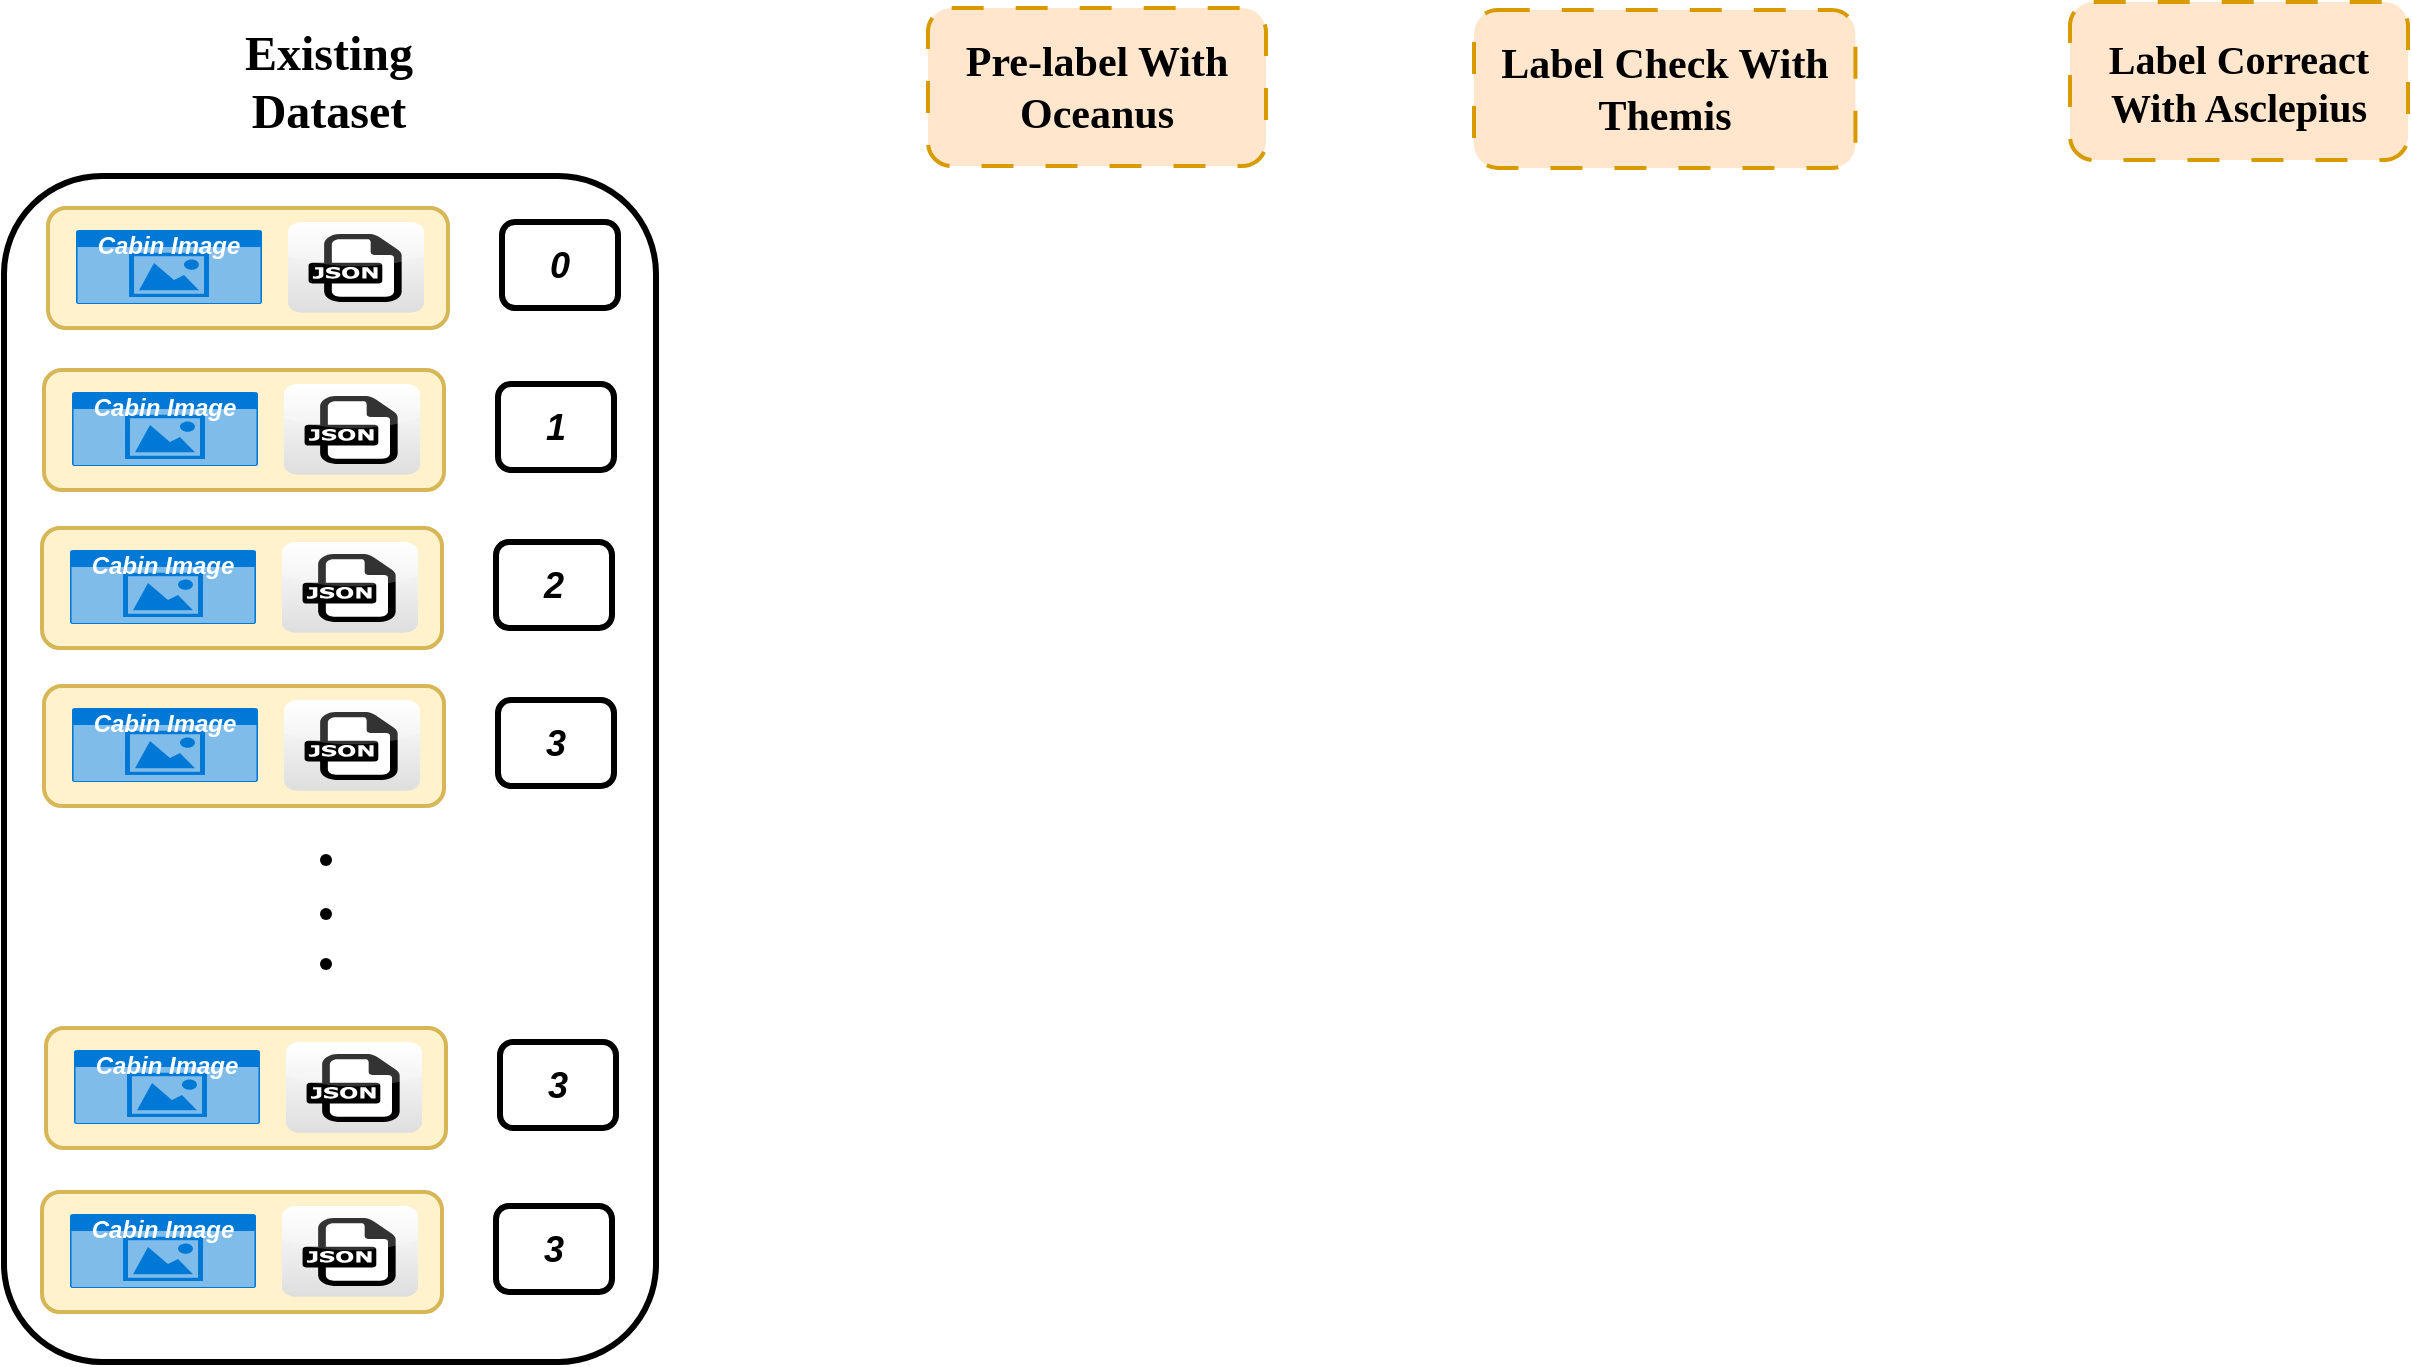<mxfile version="25.0.3">
  <diagram name="第 1 页" id="ebwW6ah09JPrhwfEJ-Hg">
    <mxGraphModel dx="2194" dy="913" grid="0" gridSize="10" guides="0" tooltips="1" connect="1" arrows="1" fold="1" page="1" pageScale="1" pageWidth="827" pageHeight="1169" math="0" shadow="0">
      <root>
        <mxCell id="0" />
        <mxCell id="1" parent="0" />
        <mxCell id="08xoC1FxWN-cvQ--sJ04-1" value="" style="rounded=1;whiteSpace=wrap;html=1;strokeWidth=3;" vertex="1" parent="1">
          <mxGeometry x="-8" y="148" width="326" height="593" as="geometry" />
        </mxCell>
        <mxCell id="08xoC1FxWN-cvQ--sJ04-2" value="&lt;font face=&quot;Georgia&quot; style=&quot;font-size: 24px;&quot;&gt;&lt;b&gt;Existing&lt;/b&gt;&lt;/font&gt;&lt;div&gt;&lt;font face=&quot;Georgia&quot; style=&quot;font-size: 24px;&quot;&gt;&lt;b&gt;Dataset&lt;/b&gt;&lt;/font&gt;&lt;/div&gt;" style="text;html=1;align=center;verticalAlign=middle;resizable=0;points=[];autosize=1;strokeColor=none;fillColor=none;" vertex="1" parent="1">
          <mxGeometry x="103" y="66" width="102" height="70" as="geometry" />
        </mxCell>
        <mxCell id="08xoC1FxWN-cvQ--sJ04-5" value="&lt;font style=&quot;font-size: 18px;&quot;&gt;&lt;b&gt;&lt;i&gt;0&lt;/i&gt;&lt;/b&gt;&lt;/font&gt;" style="rounded=1;whiteSpace=wrap;html=1;strokeWidth=3;" vertex="1" parent="1">
          <mxGeometry x="241" y="171" width="58" height="43" as="geometry" />
        </mxCell>
        <mxCell id="08xoC1FxWN-cvQ--sJ04-6" value="" style="rounded=1;whiteSpace=wrap;html=1;strokeWidth=2;fillColor=#fff2cc;strokeColor=#d6b656;" vertex="1" parent="1">
          <mxGeometry x="14" y="164" width="200" height="60" as="geometry" />
        </mxCell>
        <mxCell id="08xoC1FxWN-cvQ--sJ04-3" value="&lt;b&gt;&lt;i&gt;Cabin Image&lt;/i&gt;&lt;/b&gt;" style="html=1;whiteSpace=wrap;strokeColor=none;fillColor=#0079D6;labelPosition=center;verticalLabelPosition=middle;verticalAlign=top;align=center;fontSize=12;outlineConnect=0;spacingTop=-6;fontColor=#FFFFFF;sketch=0;shape=mxgraph.sitemap.photo;" vertex="1" parent="1">
          <mxGeometry x="28" y="175" width="93" height="37" as="geometry" />
        </mxCell>
        <mxCell id="08xoC1FxWN-cvQ--sJ04-4" value="" style="dashed=0;outlineConnect=0;html=1;align=center;labelPosition=center;verticalLabelPosition=bottom;verticalAlign=top;shape=mxgraph.webicons.json;gradientColor=#DFDEDE" vertex="1" parent="1">
          <mxGeometry x="134" y="171" width="68" height="45.4" as="geometry" />
        </mxCell>
        <mxCell id="08xoC1FxWN-cvQ--sJ04-8" value="&lt;font style=&quot;font-size: 18px;&quot;&gt;&lt;b&gt;&lt;i&gt;1&lt;/i&gt;&lt;/b&gt;&lt;/font&gt;" style="rounded=1;whiteSpace=wrap;html=1;strokeWidth=3;" vertex="1" parent="1">
          <mxGeometry x="239" y="252" width="58" height="43" as="geometry" />
        </mxCell>
        <mxCell id="08xoC1FxWN-cvQ--sJ04-9" value="" style="rounded=1;whiteSpace=wrap;html=1;strokeWidth=2;fillColor=#fff2cc;strokeColor=#d6b656;" vertex="1" parent="1">
          <mxGeometry x="12" y="245" width="200" height="60" as="geometry" />
        </mxCell>
        <mxCell id="08xoC1FxWN-cvQ--sJ04-10" value="&lt;b&gt;&lt;i&gt;Cabin Image&lt;/i&gt;&lt;/b&gt;" style="html=1;whiteSpace=wrap;strokeColor=none;fillColor=#0079D6;labelPosition=center;verticalLabelPosition=middle;verticalAlign=top;align=center;fontSize=12;outlineConnect=0;spacingTop=-6;fontColor=#FFFFFF;sketch=0;shape=mxgraph.sitemap.photo;" vertex="1" parent="1">
          <mxGeometry x="26" y="256" width="93" height="37" as="geometry" />
        </mxCell>
        <mxCell id="08xoC1FxWN-cvQ--sJ04-11" value="" style="dashed=0;outlineConnect=0;html=1;align=center;labelPosition=center;verticalLabelPosition=bottom;verticalAlign=top;shape=mxgraph.webicons.json;gradientColor=#DFDEDE" vertex="1" parent="1">
          <mxGeometry x="132" y="252" width="68" height="45.4" as="geometry" />
        </mxCell>
        <mxCell id="08xoC1FxWN-cvQ--sJ04-12" value="&lt;font style=&quot;font-size: 18px;&quot;&gt;&lt;b&gt;&lt;i&gt;2&lt;/i&gt;&lt;/b&gt;&lt;/font&gt;" style="rounded=1;whiteSpace=wrap;html=1;strokeWidth=3;" vertex="1" parent="1">
          <mxGeometry x="238" y="331" width="58" height="43" as="geometry" />
        </mxCell>
        <mxCell id="08xoC1FxWN-cvQ--sJ04-13" value="" style="rounded=1;whiteSpace=wrap;html=1;strokeWidth=2;fillColor=#fff2cc;strokeColor=#d6b656;" vertex="1" parent="1">
          <mxGeometry x="11" y="324" width="200" height="60" as="geometry" />
        </mxCell>
        <mxCell id="08xoC1FxWN-cvQ--sJ04-14" value="&lt;b&gt;&lt;i&gt;Cabin Image&lt;/i&gt;&lt;/b&gt;" style="html=1;whiteSpace=wrap;strokeColor=none;fillColor=#0079D6;labelPosition=center;verticalLabelPosition=middle;verticalAlign=top;align=center;fontSize=12;outlineConnect=0;spacingTop=-6;fontColor=#FFFFFF;sketch=0;shape=mxgraph.sitemap.photo;" vertex="1" parent="1">
          <mxGeometry x="25" y="335" width="93" height="37" as="geometry" />
        </mxCell>
        <mxCell id="08xoC1FxWN-cvQ--sJ04-15" value="" style="dashed=0;outlineConnect=0;html=1;align=center;labelPosition=center;verticalLabelPosition=bottom;verticalAlign=top;shape=mxgraph.webicons.json;gradientColor=#DFDEDE" vertex="1" parent="1">
          <mxGeometry x="131" y="331" width="68" height="45.4" as="geometry" />
        </mxCell>
        <mxCell id="08xoC1FxWN-cvQ--sJ04-16" value="&lt;font style=&quot;font-size: 18px;&quot;&gt;&lt;b&gt;&lt;i&gt;3&lt;/i&gt;&lt;/b&gt;&lt;/font&gt;" style="rounded=1;whiteSpace=wrap;html=1;strokeWidth=3;" vertex="1" parent="1">
          <mxGeometry x="239" y="410" width="58" height="43" as="geometry" />
        </mxCell>
        <mxCell id="08xoC1FxWN-cvQ--sJ04-17" value="" style="rounded=1;whiteSpace=wrap;html=1;strokeWidth=2;fillColor=#fff2cc;strokeColor=#d6b656;" vertex="1" parent="1">
          <mxGeometry x="12" y="403" width="200" height="60" as="geometry" />
        </mxCell>
        <mxCell id="08xoC1FxWN-cvQ--sJ04-18" value="&lt;b&gt;&lt;i&gt;Cabin Image&lt;/i&gt;&lt;/b&gt;" style="html=1;whiteSpace=wrap;strokeColor=none;fillColor=#0079D6;labelPosition=center;verticalLabelPosition=middle;verticalAlign=top;align=center;fontSize=12;outlineConnect=0;spacingTop=-6;fontColor=#FFFFFF;sketch=0;shape=mxgraph.sitemap.photo;" vertex="1" parent="1">
          <mxGeometry x="26" y="414" width="93" height="37" as="geometry" />
        </mxCell>
        <mxCell id="08xoC1FxWN-cvQ--sJ04-19" value="" style="dashed=0;outlineConnect=0;html=1;align=center;labelPosition=center;verticalLabelPosition=bottom;verticalAlign=top;shape=mxgraph.webicons.json;gradientColor=#DFDEDE" vertex="1" parent="1">
          <mxGeometry x="132" y="410" width="68" height="45.4" as="geometry" />
        </mxCell>
        <mxCell id="08xoC1FxWN-cvQ--sJ04-20" value="" style="shape=waypoint;sketch=0;size=6;pointerEvents=1;points=[];fillColor=none;resizable=0;rotatable=0;perimeter=centerPerimeter;snapToPoint=1;" vertex="1" parent="1">
          <mxGeometry x="143" y="480" width="20" height="20" as="geometry" />
        </mxCell>
        <mxCell id="08xoC1FxWN-cvQ--sJ04-21" value="" style="shape=waypoint;sketch=0;size=6;pointerEvents=1;points=[];fillColor=none;resizable=0;rotatable=0;perimeter=centerPerimeter;snapToPoint=1;" vertex="1" parent="1">
          <mxGeometry x="143" y="507" width="20" height="20" as="geometry" />
        </mxCell>
        <mxCell id="08xoC1FxWN-cvQ--sJ04-22" value="" style="shape=waypoint;sketch=0;size=6;pointerEvents=1;points=[];fillColor=none;resizable=0;rotatable=0;perimeter=centerPerimeter;snapToPoint=1;" vertex="1" parent="1">
          <mxGeometry x="143" y="532" width="20" height="20" as="geometry" />
        </mxCell>
        <mxCell id="08xoC1FxWN-cvQ--sJ04-23" value="&lt;font style=&quot;font-size: 18px;&quot;&gt;&lt;b&gt;&lt;i&gt;3&lt;/i&gt;&lt;/b&gt;&lt;/font&gt;" style="rounded=1;whiteSpace=wrap;html=1;strokeWidth=3;" vertex="1" parent="1">
          <mxGeometry x="240" y="581" width="58" height="43" as="geometry" />
        </mxCell>
        <mxCell id="08xoC1FxWN-cvQ--sJ04-24" value="" style="rounded=1;whiteSpace=wrap;html=1;strokeWidth=2;fillColor=#fff2cc;strokeColor=#d6b656;" vertex="1" parent="1">
          <mxGeometry x="13" y="574" width="200" height="60" as="geometry" />
        </mxCell>
        <mxCell id="08xoC1FxWN-cvQ--sJ04-25" value="&lt;b&gt;&lt;i&gt;Cabin Image&lt;/i&gt;&lt;/b&gt;" style="html=1;whiteSpace=wrap;strokeColor=none;fillColor=#0079D6;labelPosition=center;verticalLabelPosition=middle;verticalAlign=top;align=center;fontSize=12;outlineConnect=0;spacingTop=-6;fontColor=#FFFFFF;sketch=0;shape=mxgraph.sitemap.photo;" vertex="1" parent="1">
          <mxGeometry x="27" y="585" width="93" height="37" as="geometry" />
        </mxCell>
        <mxCell id="08xoC1FxWN-cvQ--sJ04-26" value="" style="dashed=0;outlineConnect=0;html=1;align=center;labelPosition=center;verticalLabelPosition=bottom;verticalAlign=top;shape=mxgraph.webicons.json;gradientColor=#DFDEDE" vertex="1" parent="1">
          <mxGeometry x="133" y="581" width="68" height="45.4" as="geometry" />
        </mxCell>
        <mxCell id="08xoC1FxWN-cvQ--sJ04-27" value="&lt;font style=&quot;font-size: 18px;&quot;&gt;&lt;b&gt;&lt;i&gt;3&lt;/i&gt;&lt;/b&gt;&lt;/font&gt;" style="rounded=1;whiteSpace=wrap;html=1;strokeWidth=3;" vertex="1" parent="1">
          <mxGeometry x="238" y="663" width="58" height="43" as="geometry" />
        </mxCell>
        <mxCell id="08xoC1FxWN-cvQ--sJ04-28" value="" style="rounded=1;whiteSpace=wrap;html=1;strokeWidth=2;fillColor=#fff2cc;strokeColor=#d6b656;" vertex="1" parent="1">
          <mxGeometry x="11" y="656" width="200" height="60" as="geometry" />
        </mxCell>
        <mxCell id="08xoC1FxWN-cvQ--sJ04-29" value="&lt;b&gt;&lt;i&gt;Cabin Image&lt;/i&gt;&lt;/b&gt;" style="html=1;whiteSpace=wrap;strokeColor=none;fillColor=#0079D6;labelPosition=center;verticalLabelPosition=middle;verticalAlign=top;align=center;fontSize=12;outlineConnect=0;spacingTop=-6;fontColor=#FFFFFF;sketch=0;shape=mxgraph.sitemap.photo;" vertex="1" parent="1">
          <mxGeometry x="25" y="667" width="93" height="37" as="geometry" />
        </mxCell>
        <mxCell id="08xoC1FxWN-cvQ--sJ04-30" value="" style="dashed=0;outlineConnect=0;html=1;align=center;labelPosition=center;verticalLabelPosition=bottom;verticalAlign=top;shape=mxgraph.webicons.json;gradientColor=#DFDEDE" vertex="1" parent="1">
          <mxGeometry x="131" y="663" width="68" height="45.4" as="geometry" />
        </mxCell>
        <mxCell id="08xoC1FxWN-cvQ--sJ04-31" value="&lt;b&gt;&lt;font face=&quot;Georgia&quot; style=&quot;font-size: 21px;&quot;&gt;Pre-label With Oceanus&lt;/font&gt;&lt;/b&gt;" style="rounded=1;whiteSpace=wrap;html=1;dashed=1;dashPattern=8 8;strokeWidth=2;fillColor=#ffe6cc;strokeColor=#d79b00;" vertex="1" parent="1">
          <mxGeometry x="454" y="64" width="169" height="79" as="geometry" />
        </mxCell>
        <mxCell id="08xoC1FxWN-cvQ--sJ04-32" value="&lt;font face=&quot;Georgia&quot; style=&quot;font-size: 21px;&quot;&gt;&lt;b&gt;Label Check With Themis&lt;/b&gt;&lt;/font&gt;" style="rounded=1;whiteSpace=wrap;html=1;strokeWidth=2;dashed=1;dashPattern=8 8;aspect=fixed;fillColor=#ffe6cc;strokeColor=#d79b00;" vertex="1" parent="1">
          <mxGeometry x="727" y="65" width="190.73" height="79" as="geometry" />
        </mxCell>
        <mxCell id="08xoC1FxWN-cvQ--sJ04-33" value="&lt;b&gt;&lt;font face=&quot;Georgia&quot; style=&quot;font-size: 20px;&quot;&gt;Label Correact With Asclepius&lt;/font&gt;&lt;/b&gt;" style="rounded=1;whiteSpace=wrap;html=1;strokeWidth=2;dashed=1;dashPattern=8 8;fillColor=#ffe6cc;strokeColor=#d79b00;" vertex="1" parent="1">
          <mxGeometry x="1025" y="61" width="169" height="79" as="geometry" />
        </mxCell>
      </root>
    </mxGraphModel>
  </diagram>
</mxfile>
